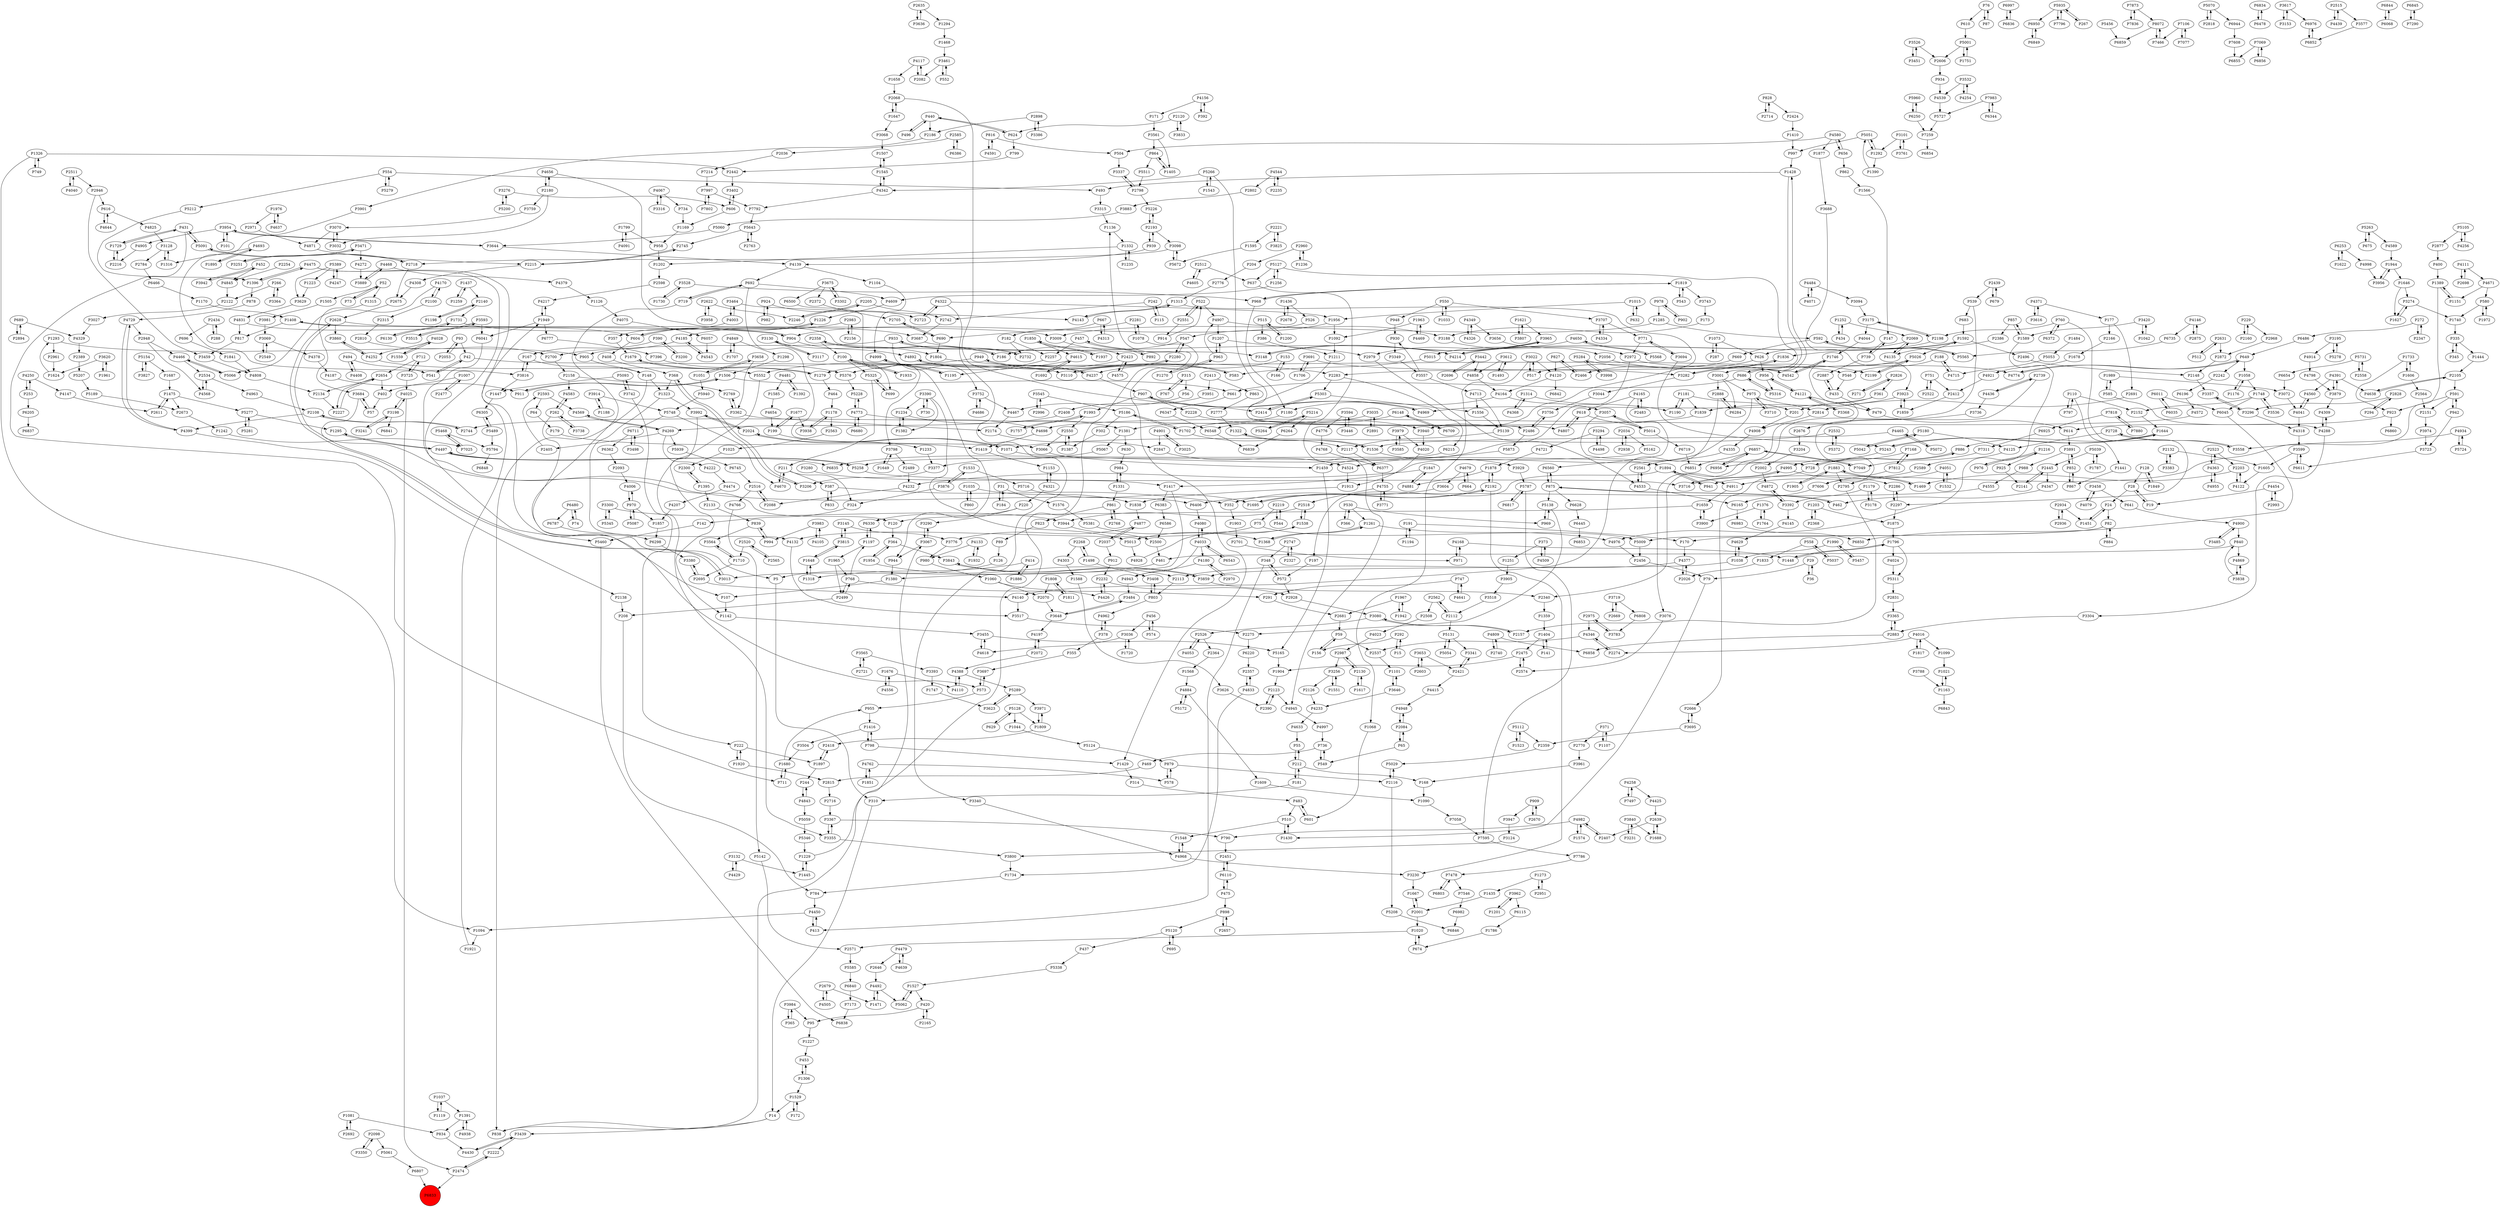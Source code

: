 digraph {
	P1428 -> P493
	P879 -> P2116
	P1498 -> P3408
	P6264 -> P6839
	P5960 -> P6250
	P5214 -> P6264
	P28 -> P19
	P4877 -> P2037
	P2072 -> P4197
	P2358 -> P100
	P1687 -> P1475
	P4962 -> P378
	P3761 -> P3101
	P2098 -> P3350
	P1007 -> P2477
	P4067 -> P734
	P4143 -> P1313
	P3992 -> P2024
	P2961 -> P1624
	P1559 -> P4028
	P504 -> P3337
	P89 -> P126
	P4466 -> P5066
	P5568 -> P4650
	P3175 -> P2198
	P1298 -> P1506
	P2442 -> P3402
	P1007 -> P402
	P839 -> P994
	P4168 -> P971
	P1376 -> P1764
	P2523 -> P2203
	P4033 -> P4180
	P4197 -> P2072
	P2002 -> P4872
	P1252 -> P434
	P14 -> P838
	P768 -> P1197
	P4020 -> P1913
	P1436 -> P526
	P1285 -> P3009
	P2001 -> P1667
	P3974 -> P3723
	P2728 -> P4125
	P3648 -> P4197
	P2222 -> P2474
	P4140 -> P3517
	P2130 -> P2987
	P5062 -> P1527
	P934 -> P4539
	P4544 -> P2802
	P4321 -> P220
	P4222 -> P4474
	P2108 -> P4399
	P3302 -> P3675
	P1322 -> P1536
	P1894 -> P197
	P6115 -> P1786
	P335 -> P1444
	P2232 -> P2928
	P1993 -> P1757
	P3464 -> P4003
	P1731 -> P6130
	P2157 -> P3080
	P1809 -> P2418
	P420 -> P2165
	P2993 -> P4454
	P5087 -> P970
	P1404 -> P141
	P4715 -> P188
	P4117 -> P1658
	P1897 -> P2418
	P898 -> P2657
	P6298 -> P3380
	P3080 -> P2157
	P1877 -> P3688
	P827 -> P2466
	P2551 -> P914
	P6997 -> P6836
	P2423 -> P5376
	P2888 -> P6284
	P3504 -> P1680
	P5935 -> P6950
	P1605 -> P4122
	P7873 -> P8072
	P4755 -> P3771
	P3594 -> P3446
	P728 -> P2666
	P618 -> P4807
	P1878 -> P2192
	P3274 -> P1627
	P4349 -> P4326
	P2744 -> P2108
	P686 -> P5316
	P1710 -> P2695
	P5131 -> P5054
	P4650 -> P5568
	P3697 -> P573
	P912 -> P2232
	P1273 -> P1435
	P4997 -> P736
	P6215 -> P6835
	P4637 -> P1976
	P1163 -> P6843
	P4921 -> P2412
	P4237 -> P907
	P4347 -> P462
	P3942 -> P452
	P7106 -> P7077
	P4575 -> P2423
	P1622 -> P6253
	P1734 -> P784
	P1256 -> P4609
	P5716 -> P1695
	P220 -> P3290
	P4798 -> P3879
	P390 -> P167
	P2934 -> P1451
	P857 -> P2386
	P994 -> P839
	P592 -> P669
	P100 -> P1933
	P626 -> P956
	P2565 -> P2520
	P2946 -> P3459
	P1506 -> P661
	P2268 -> P1498
	P2340 -> P1359
	P2280 -> P547
	P3442 -> P4858
	P4474 -> P4207
	P1259 -> P1437
	P1748 -> P6045
	P272 -> P6486
	P4524 -> P1913
	P3742 -> P5093
	P6586 -> P2500
	P4147 -> P2611
	P949 -> P1279
	P583 -> P949
	P5070 -> P2818
	P3526 -> P3451
	P2445 -> P2141
	P1316 -> P3128
	P630 -> P984
	P3455 -> P5165
	P1081 -> P834
	P4363 -> P2523
	P2001 -> P1020
	P5072 -> P4465
	P3688 -> P3923
	P4492 -> P1471
	P3390 -> P5013
	P3251 -> P3471
	P357 -> P1679
	P3101 -> P3761
	P1659 -> P3900
	P1748 -> P2152
	P5214 -> P5264
	P4773 -> P5228
	P573 -> P3697
	P6856 -> P7069
	P387 -> P833
	P3022 -> P1068
	P2551 -> P522
	P4254 -> P3532
	P4170 -> P2100
	P1234 -> P1382
	P302 -> P1387
	P930 -> P3349
	P15 -> P292
	P3984 -> P365
	P3124 -> P3800
	P4016 -> P2274
	P2123 -> P2390
	P469 -> P2815
	P5189 -> P2673
	P1417 -> P1380
	P5066 -> P4466
	P3393 -> P1747
	P3593 -> P3515
	P6611 -> P3599
	P1382 -> P1234
	P6220 -> P2357
	P5059 -> P5346
	P924 -> P982
	P5552 -> P3355
	P768 -> P291
	P7478 -> P6803
	P1405 -> P864
	P522 -> P4907
	P771 -> P2972
	P1292 -> P1390
	P5093 -> P1447
	P2424 -> P1410
	P288 -> P2434
	P712 -> P3725
	P390 -> P3200
	P1576 -> P5381
	P7214 -> P7997
	P585 -> P4288
	P1107 -> P371
	P291 -> P2681
	P5284 -> P3998
	P4388 -> P4110
	P3001 -> P6284
	P1617 -> P2130
	P4755 -> P2518
	P2203 -> P1469
	P2113 -> P803
	P1390 -> P5051
	P6834 -> P6478
	P3044 -> P3756
	P5105 -> P4256
	P3001 -> P2888
	P5015 -> P583
	P2611 -> P1475
	P4335 -> P2561
	P1391 -> P834
	P1178 -> P2563
	P1448 -> P1796
	P4185 -> P2700
	P82 -> P170
	P624 -> P440
	P1796 -> P1448
	P924 -> P2723
	P2747 -> P348
	P7812 -> P7606
	P958 -> P1202
	P4572 -> P4698
	P5154 -> P3827
	P2105 -> P591
	P2888 -> P4140
	P5727 -> P7259
	P366 -> P530
	P1533 -> P5716
	P2875 -> P4146
	P1523 -> P5112
	P153 -> P166
	P2451 -> P6110
	P4346 -> P2537
	P3710 -> P975
	P1261 -> P1368
	P4945 -> P4997
	P4016 -> P1099
	P1895 -> P4693
	P909 -> P2670
	P2654 -> P2227
	P3035 -> P2891
	P5468 -> P5794
	P3098 -> P2718
	P695 -> P5120
	P4892 -> P4237
	P335 -> P345
	P7997 -> P7792
	P1234 -> P1381
	P1073 -> P287
	P3833 -> P2120
	P3594 -> P4776
	P3471 -> P4272
	P616 -> P4825
	P79 -> P1430
	P5731 -> P2558
	P2215 -> P4308
	P5 -> P310
	P6011 -> P6035
	P7058 -> P7595
	P1847 -> P4881
	P4774 -> P649
	P3771 -> P4755
	P3840 -> P3231
	P2034 -> P2938
	P2718 -> P2675
	P4871 -> P2215
	P2216 -> P1729
	P197 -> P572
	P1990 -> P1038
	P3256 -> P1551
	P573 -> P955
	P3617 -> P3153
	P414 -> P1886
	P2972 -> P1459
	P1015 -> P1956
	P7818 -> P6925
	P4146 -> P2875
	P1649 -> P3798
	P1949 -> P6041
	P7997 -> P7802
	P4982 -> P2407
	P1252 -> P2069
	P3859 -> P2340
	P6383 -> P6586
	P3965 -> P3148
	P4580 -> P1877
	P4391 -> P3879
	P3022 -> P517
	P2523 -> P4363
	P1949 -> P6777
	P6628 -> P6445
	P2439 -> P679
	P1170 -> P1408
	P1035 -> P860
	P3653 -> P2421
	P2522 -> P751
	P4877 -> P3776
	P3725 -> P712
	P892 -> P457
	P1595 -> P5672
	P2558 -> P5731
	P1677 -> P199
	P3752 -> P4467
	P2763 -> P5643
	P1176 -> P1058
	P968 -> P1180
	P402 -> P57
	P3420 -> P1589
	P1545 -> P4342
	P5172 -> P4884
	P1226 -> P604
	P314 -> P483
	P683 -> P1592
	P1408 -> P904
	P1368 -> P1261
	P1416 -> P798
	P4091 -> P1799
	P6480 -> P74
	P790 -> P2451
	P1313 -> P4143
	P3485 -> P4900
	P768 -> P2499
	P1883 -> P1905
	P4165 -> P2483
	P2698 -> P4111
	P526 -> P904
	P494 -> P4408
	P7396 -> P5376
	P1536 -> P1322
	P5266 -> P4807
	P7836 -> P7873
	P3743 -> P173
	P2205 -> P2742
	P5289 -> P3971
	P3838 -> P4869
	P4326 -> P4349
	P5200 -> P3276
	P6045 -> P6850
	P970 -> P4006
	P546 -> P433
	P2174 -> P2847
	P878 -> P4729
	P211 -> P387
	P4025 -> P3198
	P4170 -> P5066
	P7983 -> P5727
	P692 -> P719
	P6709 -> P6148
	P686 -> P1428
	P1624 -> P1293
	P948 -> P930
	P591 -> P942
	P4003 -> P357
	P2571 -> P5585
	P6711 -> P3498
	P167 -> P3816
	P1313 -> P3940
	P3827 -> P5154
	P1538 -> P5013
	P1169 -> P958
	P4322 -> P1956
	P220 -> P6330
	P5565 -> P592
	P1878 -> P4881
	P1408 -> P817
	P5165 -> P1904
	P6925 -> P7311
	P6808 -> P3783
	P4468 -> P3889
	P2550 -> P3066
	P2716 -> P3367
	P4679 -> P3604
	P1592 -> P5026
	P110 -> P797
	P3350 -> P2098
	P24 -> P1451
	P1799 -> P4091
	P2818 -> P5070
	P128 -> P28
	P5093 -> P3742
	P3561 -> P864
	P2414 -> P5303
	P4721 -> P1878
	P4023 -> P2987
	P5180 -> P4125
	P3807 -> P1621
	P1976 -> P4637
	P1648 -> P3815
	P3057 -> P728
	P4051 -> P2795
	P2520 -> P1710
	P4475 -> P5460
	P4121 -> P3368
	P4121 -> P956
	P3900 -> P1659
	P6480 -> P6787
	P2439 -> P539
	P547 -> P186
	P1331 -> P984
	P2883 -> P3365
	P73 -> P52
	P5091 -> P431
	P3392 -> P4145
	P3128 -> P2784
	P4006 -> P970
	P408 -> P368
	P2407 -> P4982
	P6250 -> P5960
	P550 -> P3707
	P272 -> P2347
	P3623 -> P5289
	P852 -> P867
	P3280 -> P1417
	P365 -> P3984
	P1273 -> P2951
	P1606 -> P1733
	P31 -> P184
	P3009 -> P2423
	P3296 -> P3357
	P1903 -> P2701
	P2037 -> P4877
	P7069 -> P6856
	P182 -> P2732
	P2180 -> P3759
	P1021 -> P1163
	P3446 -> P3594
	P1417 -> P6383
	P4120 -> P6842
	P1035 -> P1838
	P558 -> P1833
	P4901 -> P3025
	P42 -> P541
	P6377 -> P4755
	P1037 -> P1391
	P4346 -> P2274
	P1306 -> P453
	P2126 -> P4233
	P3148 -> P3965
	P4497 -> P5258
	P4430 -> P3439
	P3565 -> P3393
	P2140 -> P1731
	P624 -> P799
	P3646 -> P1101
	P1507 -> P1545
	P6560 -> P875
	P4670 -> P211
	P4439 -> P2515
	P2675 -> P2628
	P3364 -> P266
	P2165 -> P420
	P2315 -> P2810
	P262 -> P3738
	P2740 -> P4809
	P1730 -> P3528
	P4469 -> P1963
	P1396 -> P878
	P5468 -> P7025
	P2872 -> P2148
	P2562 -> P2508
	P6057 -> P4543
	P2357 -> P4833
	P861 -> P823
	P3368 -> P4121
	P4969 -> P907
	P4467 -> P2174
	P7873 -> P7836
	P6196 -> P4572
	P433 -> P479
	P2971 -> P4871
	P2728 -> P3558
	P1256 -> P5127
	P3905 -> P3518
	P816 -> P4591
	P368 -> P1323
	P5303 -> P1556
	P2585 -> P6386
	P2802 -> P3883
	P2696 -> P3442
	P6253 -> P1622
	P6680 -> P4773
	P7077 -> P7106
	P2300 -> P1395
	P1702 -> P5186
	P355 -> P3697
	P1731 -> P3687
	P6344 -> P7983
	P1819 -> P3743
	P6165 -> P6983
	P2327 -> P2747
	P939 -> P2193
	P242 -> P2742
	P3341 -> P2421
	P3117 -> P3130
	P5042 -> P5180
	P4776 -> P4768
	P1747 -> P3623
	P616 -> P4644
	P3067 -> P944
	P3282 -> P1836
	P2603 -> P3653
	P4105 -> P3983
	P2192 -> P3230
	P2654 -> P2134
	P2515 -> P3577
	P3954 -> P101
	P6478 -> P6834
	P5284 -> P4542
	P6372 -> P760
	P1416 -> P3504
	P2297 -> P1875
	P4825 -> P3128
	P4391 -> P4638
	P4999 -> P1195
	P3658 -> P3362
	P3716 -> P4995
	P1954 -> P364
	P2134 -> P2227
	P3719 -> P6808
	P6305 -> P5489
	P2676 -> P3204
	P201 -> P4908
	P530 -> P366
	P2512 -> P4605
	P4481 -> P1392
	P292 -> P15
	P988 -> P4555
	P3461 -> P552
	P1092 -> P1211
	P6777 -> P7396
	P1242 -> P7025
	P1746 -> P4542
	P3646 -> P4233
	P799 -> P2442
	P1179 -> P3392
	P1216 -> P976
	P184 -> P31
	P2894 -> P689
	P3675 -> P6500
	P656 -> P862
	P3036 -> P1720
	P4533 -> P2561
	P6944 -> P7608
	P1389 -> P1151
	P6844 -> P6068
	P3616 -> P4371
	P4041 -> P4560
	P1692 -> P4615
	P1678 -> P4921
	P975 -> P2814
	P2705 -> P690
	P1894 -> P941
	P4833 -> P1734
	P1961 -> P3620
	P739 -> P147
	P42 -> P3110
	P1235 -> P1332
	P4583 -> P262
	P5456 -> P6859
	P2666 -> P3695
	P440 -> P496
	P4125 -> P2589
	P1437 -> P2140
	P554 -> P493
	P5794 -> P6848
	P2423 -> P4575
	P3951 -> P2408
	P719 -> P573
	P1044 -> P5124
	P4556 -> P1676
	P2516 -> P4766
	P4120 -> P4164
	P5258 -> P4497
	P3545 -> P2996
	P7983 -> P6344
	P1658 -> P2068
	P1606 -> P2564
	P1295 -> P4497
	P65 -> P549
	P3691 -> P1706
	P4773 -> P6680
	P4033 -> P4943
	P1956 -> P1092
	P862 -> P1566
	P2549 -> P3069
	P378 -> P4962
	P461 -> P3013
	P4256 -> P5105
	P3992 -> P1142
	P5061 -> P6807
	P52 -> P1505
	P5748 -> P6711
	P861 -> P2768
	P74 -> P6480
	P3094 -> P3175
	P208 -> P784
	P2563 -> P1025
	P1956 -> P547
	P728 -> P886
	P7812 -> P7168
	P4633 -> P55
	P5207 -> P5189
	P4484 -> P4071
	P7025 -> P5468
	P6250 -> P7259
	P2628 -> P3860
	P1680 -> P711
	P2635 -> P3636
	P4544 -> P2235
	P191 -> P1194
	P75 -> P5009
	P5051 -> P997
	P1548 -> P4968
	P2631 -> P512
	P52 -> P73
	P3110 -> P2280
	P3684 -> P120
	P1786 -> P674
	P2798 -> P3337
	P2828 -> P294
	P3961 -> P168
	P1468 -> P3461
	P6803 -> P7478
	P1261 -> P4976
	P413 -> P4450
	P2975 -> P3783
	P4938 -> P1391
	P1179 -> P3178
	P5511 -> P2798
	P2180 -> P4656
	P4342 -> P7792
	P3788 -> P1163
	P661 -> P6347
	P1875 -> P1796
	P3979 -> P3585
	P736 -> P549
	P3175 -> P4044
	P2486 -> P5873
	P4075 -> P6057
	P452 -> P3942
	P734 -> P1169
	P4713 -> P1556
	P1498 -> P2268
	P4568 -> P2534
	P244 -> P4843
	P2158 -> P4583
	P2593 -> P64
	P6445 -> P6853
	P2739 -> P4436
	P3891 -> P988
	P2776 -> P1313
	P1060 -> P4426
	P760 -> P2297
	P1435 -> P2001
	P2574 -> P2475
	P4269 -> P4222
	P4639 -> P4479
	P5091 -> P2718
	P515 -> P1200
	P5228 -> P4773
	P4269 -> P5939
	P907 -> P4969
	P904 -> P4892
	P5243 -> P4995
	P2898 -> P3386
	P2140 -> P1198
	P2622 -> P3958
	P4591 -> P816
	P3274 -> P1740
	P5281 -> P5277
	P1430 -> P510
	P6956 -> P6857
	P4033 -> P4080
	P2193 -> P3098
	P315 -> P56
	P5105 -> P2877
	P171 -> P3561
	P1037 -> P1119
	P3983 -> P994
	P2701 -> P971
	P6845 -> P7290
	P4858 -> P4164
	P186 -> P2358
	P3707 -> P4334
	P1285 -> P592
	P2593 -> P4569
	P4132 -> P3517
	P4849 -> P1707
	P5277 -> P5281
	P610 -> P5001
	P2072 -> P4388
	P550 -> P948
	P5724 -> P4934
	P4609 -> P1226
	P2483 -> P4165
	P2389 -> P5207
	P6836 -> P6997
	P6205 -> P6837
	P1445 -> P1229
	P2635 -> P1294
	P2589 -> P4911
	P2739 -> P7606
	P6466 -> P1170
	P1197 -> P1965
	P5070 -> P6944
	P3940 -> P4020
	P1236 -> P2960
	P4067 -> P3316
	P942 -> P591
	P2489 -> P4232
	P550 -> P1033
	P4807 -> P618
	P4955 -> P4363
	P4881 -> P1847
	P147 -> P739
	P1202 -> P2598
	P1679 -> P1279
	P1099 -> P1021
	P3752 -> P4686
	P4040 -> P2511
	P3032 -> P3070
	P3367 -> P3355
	P543 -> P1819
	P6654 -> P3072
	P1920 -> P2815
	P2714 -> P828
	P7546 -> P6982
	P2692 -> P1081
	P1729 -> P431
	P2987 -> P3256
	P4165 -> P6560
	P3725 -> P4025
	P1180 -> P1381
	P3451 -> P3526
	P2098 -> P5061
	P3694 -> P5243
	P2421 -> P3341
	P93 -> P42
	P1894 -> P4911
	P400 -> P1389
	P1294 -> P1468
	P1437 -> P1259
	P2691 -> P2814
	P3984 -> P95
	P7478 -> P7546
	P2987 -> P2130
	P3914 -> P5748
	P5112 -> P1523
	P3815 -> P1648
	P2268 -> P4303
	P1292 -> P5051
	P4041 -> P4318
	P2386 -> P4135
	P7497 -> P4258
	P1469 -> P1883
	P5939 -> P6745
	P2500 -> P461
	P4539 -> P5727
	P1058 -> P1748
	P817 -> P3459
	P3653 -> P2603
	P100 -> P5325
	P2372 -> P2705
	P1989 -> P3072
	P2132 -> P1605
	P1326 -> P749
	P4247 -> P5389
	P784 -> P4450
	P4928 -> P1538
	P2024 -> P3992
	P6253 -> P4998
	P3195 -> P4914
	P3066 -> P1459
	P2193 -> P939
	P1543 -> P5266
	P1648 -> P1318
	P3128 -> P1316
	P522 -> P2551
	P1451 -> P24
	P3067 -> P3290
	P76 -> P87
	P5124 -> P879
	P7311 -> P7049
	P1126 -> P4075
	P7818 -> P7880
	P4111 -> P2698
	P2562 -> P2112
	P5489 -> P6305
	P5026 -> P2283
	P3458 -> P4079
	P4943 -> P3484
	P3290 -> P3067
	P2960 -> P1236
	P7796 -> P5935
	P1293 -> P905
	P2198 -> P3175
	P2192 -> P1695
	P4025 -> P2474
	P3816 -> P1447
	P1441 -> P867
	P315 -> P767
	P153 -> P4237
	P1038 -> P3859
	P978 -> P902
	P1181 -> P1190
	P6148 -> P6709
	P3377 -> P3206
	P294 -> P2828
	P3198 -> P3241
	P2405 -> P2593
	P3558 -> P2728
	P2024 -> P1071
	P1033 -> P550
	P2228 -> P3940
	P3956 -> P1944
	P4905 -> P2216
	P3025 -> P4901
	P3962 -> P6115
	P2082 -> P4117
	P3687 -> P4214
	P2970 -> P4180
	P5051 -> P1292
	P1201 -> P3962
	P4028 -> P4252
	P110 -> P2152
	P939 -> P4139
	P1592 -> P2496
	P1323 -> P4132
	P494 -> P541
	P76 -> P610
	P1592 -> P4214
	P3825 -> P2221
	P6840 -> P7173
	P3057 -> P5014
	P5120 -> P695
	P949 -> P583
	P898 -> P5120
	P6817 -> P5787
	P4934 -> P3558
	P5460 -> P6838
	P3098 -> P5672
	P287 -> P1073
	P3859 -> P3843
	P324 -> P142
	P2768 -> P861
	P3518 -> P2112
	P6148 -> P6548
	P2561 -> P4533
	P1585 -> P4654
	P222 -> P1897
	P2679 -> P1471
	P4808 -> P2134
	P1545 -> P1507
	P4907 -> P3188
	P3675 -> P2372
	P2100 -> P2315
	P2670 -> P909
	P5208 -> P6846
	P4497 -> P6835
	P5389 -> P3629
	P2242 -> P6196
	P5014 -> P3057
	P4269 -> P2405
	P614 -> P3891
	P5139 -> P2117
	P4329 -> P2389
	P749 -> P1326
	P6130 -> P1731
	P2678 -> P1436
	P592 -> P5565
	P970 -> P1857
	P3132 -> P1445
	P1796 -> P5311
	P3565 -> P2721
	P875 -> P6628
	P3296 -> P4318
	P262 -> P4583
	P3876 -> P324
	P1538 -> P2518
	P3439 -> P2222
	P699 -> P5325
	P2068 -> P1647
	P803 -> P3408
	P3648 -> P3484
	P4569 -> P4269
	P7173 -> P6838
	P1404 -> P2475
	P2996 -> P3545
	P4901 -> P2847
	P120 -> P364
	P6711 -> P6362
	P4884 -> P5172
	P4982 -> P790
	P1506 -> P911
	P2695 -> P4140
	P606 -> P1169
	P378 -> P355
	P2960 -> P204
	P2518 -> P3944
	P1944 -> P3956
	P6041 -> P6406
	P212 -> P55
	P4479 -> P4639
	P4003 -> P3464
	P2520 -> P2565
	P115 -> P242
	P3517 -> P2275
	P2518 -> P1538
	P56 -> P4467
	P3315 -> P1136
	P3695 -> P2666
	P166 -> P153
	P5935 -> P7796
	P1967 -> P2681
	P1181 -> P1839
	P2639 -> P2407
	P3439 -> P4430
	P606 -> P3402
	P4968 -> P1548
	P7168 -> P6956
	P6976 -> P6852
	P3390 -> P1382
	P674 -> P1020
	P2795 -> P2157
	P4233 -> P4633
	P2550 -> P1387
	P8072 -> P6859
	P2979 -> P4533
	P3599 -> P6611
	P310 -> P14
	P747 -> P4641
	P204 -> P2776
	P2186 -> P3901
	P1972 -> P580
	P1532 -> P4051
	P4146 -> P6735
	P969 -> P5138
	P2508 -> P4023
	P852 -> P3891
	P211 -> P4670
	P4168 -> P1448
	P5672 -> P3098
	P5940 -> P5748
	P4914 -> P4798
	P75 -> P4132
	P1190 -> P1181
	P5873 -> P4524
	P1211 -> P2486
	P4133 -> P1932
	P1921 -> P1949
	P3938 -> P1178
	P3188 -> P2972
	P1315 -> P3684
	P530 -> P969
	P2219 -> P544
	P667 -> P182
	P5142 -> P2571
	P760 -> P2198
	P6110 -> P475
	P834 -> P4430
	P2108 -> P2744
	P1203 -> P2368
	P267 -> P5935
	P3282 -> P3044
	P172 -> P1529
	P554 -> P5279
	P3195 -> P5278
	P4481 -> P1585
	P4408 -> P494
	P1646 -> P3274
	P604 -> P1226
	P574 -> P456
	P3691 -> P3282
	P3620 -> P1624
	P2088 -> P2516
	P3838 -> P840
	P541 -> P42
	P618 -> P5014
	P840 -> P461
	P515 -> P386
	P2534 -> P4568
	P1574 -> P4982
	P4053 -> P2526
	P1804 -> P2283
	P266 -> P3364
	P3198 -> P4025
	P1746 -> P3076
	P2534 -> P4963
	P6110 -> P2451
	P2084 -> P65
	P4729 -> P4399
	P52 -> P1315
	P5154 -> P1687
	P5289 -> P3623
	P2130 -> P1617
	P364 -> P1954
	P2254 -> P4845
	P6330 -> P1197
	P2679 -> P4505
	P3362 -> P2769
	P253 -> P4250
	P4232 -> P2088
	P3883 -> P5060
	P2056 -> P2199
	P5128 -> P1044
	P4809 -> P2740
	P2227 -> P2654
	P440 -> P2186
	P7786 -> P7478
	P3891 -> P852
	P3383 -> P2132
	P1937 -> P1850
	P199 -> P1677
	P6745 -> P2516
	P1251 -> P3905
	P3564 -> P1710
	P875 -> P462
	P2221 -> P1595
	P4121 -> P479
	P1551 -> P3256
	P141 -> P1404
	P1965 -> P768
	P1963 -> P4469
	P2122 -> P3027
	P5060 -> P3644
	P414 -> P1318
	P3981 -> P3069
	P1153 -> P4321
	P483 -> P601
	P6548 -> P6839
	P4995 -> P3716
	P4117 -> P2082
	P2123 -> P4945
	P4845 -> P2122
	P126 -> P5
	P2120 -> P624
	P364 -> P3843
	P2198 -> P1836
	P1020 -> P674
	P5243 -> P1644
	P914 -> P522
	P547 -> P2280
	P4436 -> P3736
	P179 -> P1419
	P984 -> P1331
	P3958 -> P2622
	P4214 -> P1592
	P1227 -> P453
	P1071 -> P1894
	P1707 -> P4849
	P1216 -> P925
	P4650 -> P5015
	P689 -> P2894
	P110 -> P1441
	P2026 -> P4377
	P907 -> P1993
	P3783 -> P2975
	P59 -> P2537
	P1475 -> P2673
	P860 -> P1035
	P371 -> P2770
	P5026 -> P2199
	P2105 -> P4638
	P1904 -> P2123
	P496 -> P440
	P6857 -> P7049
	P1306 -> P1529
	P649 -> P2242
	P3923 -> P1839
	P975 -> P1417
	P909 -> P3947
	P816 -> P504
	P823 -> P89
	P3013 -> P2628
	P4644 -> P616
	P101 -> P3954
	P5278 -> P3195
	P453 -> P1306
	P1396 -> P4475
	P2274 -> P4346
	P2445 -> P4347
	P857 -> P1589
	P2975 -> P4346
	P3889 -> P4468
	P4768 -> P6377
	P3357 -> P3296
	P4139 -> P692
	P1527 -> P5062
	P4145 -> P4629
	P4638 -> P2105
	P82 -> P884
	P1419 -> P1153
	P1740 -> P335
	P2486 -> P3756
	P5372 -> P2532
	P3929 -> P5787
	P1849 -> P128
	P2364 -> P1568
	P2408 -> P4269
	P4454 -> P2993
	P1644 -> P886
	P4165 -> P618
	P3528 -> P1730
	P4656 -> P3148
	P649 -> P1058
	P3515 -> P3593
	P4831 -> P817
	P5316 -> P686
	P4024 -> P5311
	P3022 -> P4120
	P4693 -> P1895
	P1676 -> P4110
	P4963 -> P2108
	P3355 -> P3367
	P2466 -> P827
	P4371 -> P177
	P1609 -> P1090
	P798 -> P1416
	P1195 -> P4999
	P1527 -> P420
	P902 -> P978
	P1090 -> P7058
	P2412 -> P1859
	P1680 -> P955
	P2156 -> P2983
	P1932 -> P4133
	P667 -> P4313
	P253 -> P6205
	P7608 -> P6855
	P3256 -> P2126
	P1025 -> P2300
	P4080 -> P4033
	P6735 -> P5565
	P4313 -> P667
	P3798 -> P2489
	P1178 -> P3938
	P7049 -> P6857
	P5186 -> P302
	P3719 -> P2669
	P5787 -> P7595
	P4399 -> P2138
	P2810 -> P2700
	P1886 -> P414
	P456 -> P574
	P3536 -> P1748
	P1566 -> P147
	P2297 -> P2286
	P6386 -> P2585
	P440 -> P624
	P3617 -> P6976
	P1293 -> P2961
	P730 -> P3390
	P1136 -> P1332
	P3658 -> P1051
	P177 -> P2166
	P3612 -> P1493
	P475 -> P898
	P692 -> P4609
	P5389 -> P1223
	P1078 -> P1429
	P956 -> P5316
	P4679 -> P664
	P4133 -> P980
	P4342 -> P1545
	P4318 -> P3599
	P3684 -> P57
	P3200 -> P390
	P371 -> P1107
	P1436 -> P2678
	P4872 -> P3392
	P4207 -> P1857
	P2215 -> P2745
	P348 -> P572
	P2826 -> P361
	P3076 -> P2574
	P1207 -> P963
	P7606 -> P6165
	P879 -> P578
	P475 -> P6110
	P2359 -> P5029
	P3979 -> P4020
	P3604 -> P352
	P2877 -> P400
	P2695 -> P3380
	P3498 -> P6711
	P1954 -> P2113
	P3944 -> P2500
	P457 -> P892
	P3153 -> P3617
	P2646 -> P4492
	P751 -> P2412
	P5277 -> P1295
	P1395 -> P2133
	P4288 -> P3304
	P4686 -> P3752
	P760 -> P6372
	P1060 -> P2070
	P457 -> P2257
	P6068 -> P6844
	P2100 -> P4170
	P3145 -> P3776
	P1051 -> P5940
	P348 -> P413
	P1318 -> P1648
	P1081 -> P2692
	P1229 -> P1445
	P2669 -> P3719
	P1729 -> P2216
	P188 -> P546
	P3365 -> P2883
	P4258 -> P7497
	P3080 -> P2526
	P4454 -> P19
	P1799 -> P958
	P4164 -> P1180
	P3971 -> P1809
	P1710 -> P3564
	P3392 -> P4872
	P3362 -> P2174
	P6807 -> P6833
	P1993 -> P2550
	P1038 -> P4629
	P2281 -> P1078
	P5131 -> P3341
	P3798 -> P1649
	P3198 -> P6841
	P6543 -> P4033
	P29 -> P79
	P1556 -> P5139
	P1381 -> P630
	P3204 -> P2002
	P3035 -> P1702
	P3230 -> P1667
	P5279 -> P554
	P4252 -> P3860
	P2203 -> P4122
	P188 -> P4715
	P1787 -> P5039
	P905 -> P148
	P4377 -> P2113
	P2148 -> P3357
	P5138 -> P2275
	P1859 -> P3923
	P933 -> P2732
	P4900 -> P840
	P4998 -> P3956
	P1720 -> P3036
	P1326 -> P1094
	P1094 -> P1921
	P14 -> P3439
	P530 -> P1261
	P368 -> P3206
	P373 -> P1251
	P3557 -> P4713
	P554 -> P5212
	P6406 -> P4080
	P4533 -> P6165
	P2742 -> P3687
	P4589 -> P1944
	P5053 -> P4715
	P6983 -> P6850
	P1942 -> P1967
	P2777 -> P1322
	P1695 -> P2192
	P4849 -> P1298
	P5585 -> P6840
	P4016 -> P1817
	P4629 -> P1038
	P2280 -> P3110
	P4368 -> P1314
	P2951 -> P1273
	P3294 -> P4721
	P199 -> P1233
	P5338 -> P1527
	P2496 -> P2148
	P2151 -> P3974
	P2537 -> P1101
	P944 -> P1380
	P59 -> P156
	P978 -> P1285
	P4250 -> P4147
	P1197 -> P6330
	P3675 -> P3302
	P3636 -> P2635
	P4071 -> P4484
	P1475 -> P2611
	P2221 -> P3825
	P3459 -> P4808
	P2084 -> P4948
	P2831 -> P3365
	P963 -> P4907
	P656 -> P4580
	P3471 -> P3251
	P2117 -> P6377
	P3300 -> P5345
	P5489 -> P5794
	P4968 -> P3230
	P2948 -> P4466
	P361 -> P201
	P2180 -> P3032
	P544 -> P2219
	P3742 -> P222
	P4907 -> P1207
	P5263 -> P4589
	P1194 -> P191
	P1589 -> P4976
	P2132 -> P3383
	P3694 -> P771
	P3561 -> P1405
	P3072 -> P4041
	P751 -> P2522
	P464 -> P1178
	P2138 -> P208
	P2983 -> P2156
	P19 -> P28
	P4948 -> P2084
	P2972 -> P4774
	P2499 -> P208
	P433 -> P2887
	P5264 -> P5214
	P170 -> P4377
	P7106 -> P7466
	P7802 -> P7997
	P3402 -> P606
	P3901 -> P3816
	P1808 -> P2070
	P1380 -> P107
	P1976 -> P2971
	P3276 -> P606
	P690 -> P2705
	P747 -> P291
	P4466 -> P2534
	P1811 -> P1808
	P1314 -> P4368
	P1505 -> P3981
	P833 -> P387
	P1323 -> P3992
	P1270 -> P963
	P4671 -> P1151
	P373 -> P4509
	P1391 -> P4938
	P3069 -> P4378
	P5263 -> P675
	P2112 -> P2562
	P1392 -> P4481
	P4505 -> P2679
	P2421 -> P4415
	P2526 -> P2364
	P4309 -> P4288
	P3380 -> P2695
	P4560 -> P4041
	P1819 -> P543
	P1588 -> P3626
	P173 -> P3188
	P1071 -> P2024
	P2564 -> P2151
	P3876 -> P1533
	P3629 -> P4831
	P483 -> P510
	P4843 -> P5059
	P4180 -> P2970
	P968 -> P1819
	P431 -> P711
	P2070 -> P3648
	P7792 -> P5643
	P479 -> P614
	P4250 -> P253
	P3355 -> P3800
	P2723 -> P4322
	P3484 -> P3648
	P803 -> P4962
	P345 -> P335
	P2347 -> P272
	P352 -> P1903
	P2275 -> P6220
	P3626 -> P2390
	P4450 -> P1094
	P626 -> P517
	P1990 -> P5457
	P1702 -> P2117
	P4363 -> P4955
	P980 -> P1060
	P5643 -> P2763
	P3455 -> P4618
	P976 -> P1216
	P4051 -> P1532
	P2654 -> P402
	P2770 -> P3961
	P3759 -> P3070
	P6035 -> P6011
	P637 -> P4945
	P4618 -> P3455
	P431 -> P5091
	P3241 -> P3198
	P6852 -> P6976
	P517 -> P3022
	P572 -> P2928
	P1389 -> P941
	P2585 -> P2036
	P1104 -> P4999
	P262 -> P5
	P2160 -> P229
	P3656 -> P2056
	P211 -> P324
	P2257 -> P1195
	P4656 -> P2180
	P1078 -> P2281
	P875 -> P5138
	P2606 -> P934
	P1529 -> P14
	P4475 -> P1396
	P55 -> P212
	P686 -> P661
	P1621 -> P3807
	P222 -> P1920
	P3316 -> P4067
	P3840 -> P1688
	P93 -> P2053
	P3843 -> P3859
	P3068 -> P1507
	P632 -> P1015
	P2732 -> P933
	P456 -> P3036
	P181 -> P310
	P3860 -> P4252
	P4615 -> P5552
	P591 -> P923
	P2036 -> P7214
	P4436 -> P2739
	P3294 -> P4498
	P5325 -> P699
	P1850 -> P4615
	P2037 -> P912
	P982 -> P924
	P6011 -> P6045
	P5127 -> P637
	P4654 -> P199
	P31 -> P1576
	P864 -> P5511
	P4033 -> P6543
	P4156 -> P171
	P6982 -> P6846
	P580 -> P1740
	P907 -> P2228
	P6347 -> P6548
	P181 -> P212
	P167 -> P148
	P3442 -> P2696
	P4426 -> P2232
	P828 -> P2424
	P2828 -> P3296
	P827 -> P4120
	P3532 -> P4539
	P242 -> P115
	P4399 -> P4729
	P2141 -> P2445
	P2747 -> P2327
	P1676 -> P4556
	P177 -> P2691
	P4492 -> P5062
	P2631 -> P2872
	P4773 -> P4698
	P2700 -> P2158
	P578 -> P879
	P4999 -> P944
	P5128 -> P1809
	P2814 -> P4908
	P191 -> P170
	P4349 -> P3656
	P5376 -> P5228
	P3206 -> P368
	P2477 -> P1007
	P6849 -> P6950
	P970 -> P5087
	P2116 -> P5208
	P142 -> P5460
	P1647 -> P3068
	P601 -> P483
	P1119 -> P1037
	P5039 -> P1787
	P387 -> P352
	P493 -> P3315
	P5643 -> P2745
	P558 -> P5037
	P4237 -> P4892
	P1151 -> P1389
	P2928 -> P3080
	P1475 -> P5277
	P1200 -> P515
	P7259 -> P6854
	P1410 -> P997
	P2934 -> P2936
	P3879 -> P4309
	P431 -> P1729
	P4371 -> P3616
	P2219 -> P75
	P3069 -> P2549
	P3776 -> P980
	P712 -> P2654
	P229 -> P2968
	P3276 -> P5200
	P689 -> P4329
	P2681 -> P59
	P3620 -> P1961
	P7466 -> P8072
	P971 -> P4168
	P696 -> P1841
	P6719 -> P6851
	P3526 -> P2606
	P5748 -> P4670
	P5266 -> P1543
	P3914 -> P1188
	P4217 -> P1949
	P1493 -> P3612
	P5120 -> P437
	P4111 -> P4671
	P5258 -> P3716
	P1897 -> P244
	P2499 -> P768
	P2532 -> P5372
	P128 -> P1849
	P4322 -> P3340
	P7290 -> P6845
	P1188 -> P3914
	P5029 -> P2116
	P1706 -> P3691
	P875 -> P6560
	P6362 -> P2093
	P3723 -> P6611
	P2456 -> P79
	P3644 -> P3954
	P100 -> P546
	P3738 -> P262
	P1808 -> P1811
	P5162 -> P5258
	P2390 -> P2123
	P5112 -> P2359
	P2511 -> P4040
	P3923 -> P1859
	P5037 -> P558
	P863 -> P2777
	P955 -> P1416
	P736 -> P469
	P168 -> P1090
	P798 -> P1429
	P5180 -> P5042
	P4269 -> P4569
	P4475 -> P107
	P975 -> P3710
	P5001 -> P2606
	P2968 -> P2872
	P5311 -> P2831
	P1883 -> P1469
	P3130 -> P3117
	P1042 -> P3420
	P3557 -> P930
	P4465 -> P1536
	P1757 -> P1993
	P437 -> P5338
	P1644 -> P5243
	P5039 -> P2445
	P2883 -> P6858
	P5226 -> P2193
	P1764 -> P1376
	P4908 -> P4335
	P4641 -> P747
	P4698 -> P1419
	P2826 -> P271
	P3337 -> P2798
	P923 -> P6860
	P1331 -> P861
	P4833 -> P2357
	P3458 -> P641
	P1332 -> P1235
	P5266 -> P4342
	P148 -> P838
	P4079 -> P3458
	P36 -> P29
	P3593 -> P6041
	P1836 -> P3282
	P4766 -> P5142
	P4995 -> P2286
	P3998 -> P5284
	P1905 -> P1883
	P1181 -> P201
	P1568 -> P4884
	P767 -> P315
	P2628 -> P3013
	P1051 -> P3658
	P1944 -> P1646
	P884 -> P82
	P2948 -> P4568
	P4497 -> P1295
	P1381 -> P5067
	P3464 -> P4143
	P1223 -> P3629
	P4498 -> P3294
	P3962 -> P1201
	P1933 -> P100
	P3800 -> P1734
	P1733 -> P923
	P2205 -> P2246
	P5067 -> P3377
	P3420 -> P1042
	P4831 -> P604
	P24 -> P82
	P549 -> P736
	P4843 -> P244
	P6284 -> P2888
	P156 -> P59
	P5935 -> P267
	P2069 -> P626
	P4164 -> P3057
	P2946 -> P616
	P4377 -> P2026
	P87 -> P76
	P649 -> P4774
	P2622 -> P2246
	P4388 -> P5289
	P1627 -> P3274
	P3585 -> P3979
	P4258 -> P4425
	P1332 -> P1202
	P1326 -> P2442
	P1207 -> P2979
	P2898 -> P2186
	P8072 -> P7466
	P2192 -> P1878
	P669 -> P2466
	P271 -> P2826
	P1688 -> P2639
	P4110 -> P4388
	P2120 -> P3833
	P1817 -> P4016
	P1428 -> P686
	P7595 -> P7786
	P2116 -> P5029
	P3036 -> P4618
	P840 -> P4869
	P4185 -> P4543
	P4605 -> P2512
	P1847 -> P4232
	P1733 -> P1606
	P2413 -> P3951
	P1659 -> P120
	P229 -> P2160
	P1965 -> P2499
	P4139 -> P1104
	P2936 -> P2934
	P4391 -> P4560
	P4303 -> P1588
	P2358 -> P186
	P452 -> P4845
	P4028 -> P1559
	P797 -> P110
	P57 -> P3684
	P3947 -> P3124
	P1589 -> P857
	P3599 -> P1605
	P3532 -> P4254
	P3612 -> P4858
	P771 -> P3694
	P1833 -> P2026
	P392 -> P4156
	P2246 -> P2205
	P1447 -> P6305
	P4135 -> P2069
	P1529 -> P172
	P1484 -> P5053
	P5325 -> P211
	P1459 -> P5165
	P1536 -> P3929
	P462 -> P875
	P6950 -> P6849
	P839 -> P3564
	P6486 -> P649
	P6857 -> P6956
	P1819 -> P968
	P1920 -> P222
	P4252 -> P5552
	P4869 -> P3838
	P3132 -> P4429
	P4288 -> P4309
	P3965 -> P2979
	P3386 -> P2898
	P1020 -> P2571
	P100 -> P699
	P2532 -> P1071
	P552 -> P3461
	P512 -> P2631
	P1751 -> P5001
	P3816 -> P167
	P997 -> P1428
	P5127 -> P3001
	P107 -> P1142
	P2283 -> P5303
	P420 -> P95
	P572 -> P348
	P3954 -> P3644
	P1142 -> P3455
	P3367 -> P790
	P82 -> P5009
	P923 -> P614
	P4543 -> P4185
	P2474 -> P2222
	P3001 -> P975
	P3736 -> P2676
	P2526 -> P4053
	P3408 -> P803
	P3390 -> P730
	P1058 -> P1176
	P1314 -> P1190
	P2283 -> P6215
	P3340 -> P4968
	P4934 -> P5724
	P3879 -> P4391
	P838 -> P3067
	P292 -> P156
	P1748 -> P3536
	P4378 -> P4187
	P963 -> P1207
	P4429 -> P3132
	P1851 -> P4762
	P4180 -> P4943
	P2511 -> P2946
	P2199 -> P5026
	P4713 -> P5139
	P4479 -> P2646
	P5346 -> P1229
	P510 -> P1548
	P2598 -> P4217
	P4334 -> P3707
	P1838 -> P4877
	P386 -> P1211
	P4976 -> P2456
	P3545 -> P5186
	P65 -> P2084
	P2434 -> P696
	P1857 -> P6298
	P2053 -> P93
	P4509 -> P373
	P4542 -> P1746
	P1841 -> P4808
	P4415 -> P4948
	P434 -> P1252
	P5013 -> P4928
	P3145 -> P3815
	P5127 -> P1256
	P1068 -> P601
	P2516 -> P2088
	P5212 -> P1396
	P864 -> P1405
	P28 -> P24
	P148 -> P1323
	P1101 -> P3646
	P4911 -> P1659
	P3101 -> P1292
	P5389 -> P4247
	P4762 -> P1851
	P4982 -> P1574
	P2515 -> P4439
	P2718 -> P5091
	P690 -> P1804
	P2368 -> P1203
	P4762 -> P578
	P2938 -> P2034
	P6857 -> P6851
	P2983 -> P4185
	P4580 -> P656
	P2475 -> P2574
	P2474 -> P6833
	P2413 -> P863
	P629 -> P5128
	P4468 -> P4379
	P4122 -> P2203
	P3815 -> P3145
	P911 -> P1506
	P3954 -> P4905
	P1667 -> P2001
	P1949 -> P4217
	P1677 -> P3938
	P5381 -> P1368
	P4484 -> P3094
	P679 -> P2439
	P3528 -> P968
	P2639 -> P1688
	P3178 -> P1179
	P4729 -> P2948
	P361 -> P4969
	P1198 -> P2140
	P2166 -> P1678
	P2034 -> P5162
	P95 -> P1227
	P4580 -> P504
	P4693 -> P1316
	P1621 -> P3965
	P2798 -> P5226
	P5303 -> P2414
	P5186 -> P1702
	P2769 -> P3362
	P4450 -> P413
	P5457 -> P1990
	P3130 -> P1804
	P2158 -> P2769
	P1387 -> P2550
	P3707 -> P771
	P1395 -> P2300
	P4465 -> P5072
	P4322 -> P2723
	P2286 -> P2297
	P3983 -> P4105
	P7069 -> P6855
	P5787 -> P6817
	P4272 -> P3889
	P4156 -> P392
	P1646 -> P1627
	P510 -> P1430
	P1229 -> P1136
	P942 -> P3723
	P4379 -> P1126
	P2847 -> P4524
	P1359 -> P1404
	P1279 -> P464
	P3756 -> P2486
	P692 -> P3066
	P4187 -> P911
	P1533 -> P3876
	P4900 -> P3485
	P2891 -> P3035
	P1883 -> P2795
	P1015 -> P632
	P212 -> P181
	P4615 -> P1692
	P2068 -> P2414
	P580 -> P1972
	P3644 -> P4139
	P2232 -> P4426
	P539 -> P683
	P1809 -> P3971
	P3304 -> P2883
	P1233 -> P3377
	P675 -> P5263
	P266 -> P2122
	P3349 -> P3557
	P5001 -> P1751
	P963 -> P1270
	P1163 -> P1021
	P2721 -> P3565
	P2657 -> P898
	P7880 -> P7818
	P2475 -> P1904
	P3461 -> P2082
	P5009 -> P2456
	P4425 -> P2639
	P1279 -> P1679
	P2418 -> P1897
	P3695 -> P2359
	P4555 -> P6406
	P182 -> P2257
	P2193 -> P5226
	P2784 -> P6466
	P4809 -> P6858
	P739 -> P2887
	P4671 -> P580
	P5014 -> P6719
	P2112 -> P5131
	P3027 -> P4329
	P2093 -> P4006
	P1647 -> P2068
	P64 -> P179
	P3070 -> P3032
	P3231 -> P3840
	P6500 -> P3798
	P2887 -> P433
	P2281 -> P690
	P2815 -> P2716
	P1839 -> P2744
	P886 -> P728
	P1471 -> P4492
	P3390 -> P1234
	P4321 -> P1153
	P7168 -> P7812
	P1963 -> P1092
	P6787 -> P6298
	P4044 -> P1746
	P1203 -> P1875
	P719 -> P692
	P5128 -> P629
	P2434 -> P288
	P925 -> P2141
	P828 -> P2714
	P2235 -> P4544
	P2152 -> P1644
	P1989 -> P585
	P2745 -> P2215
	P2512 -> P637
	P591 -> P2151
	P29 -> P36
	P1850 -> P1937
	P3070 -> P4871
	P212 -> P168
	P5138 -> P969
	P933 -> P3752
	P4884 -> P1609
	P5054 -> P5131
	P956 -> P4121
	P867 -> P852
	P711 -> P1680
	P2133 -> P839
	P604 -> P408
	P5345 -> P3300
	P1444 -> P2105
	P1429 -> P314
	P2069 -> P4135
	P2673 -> P1242
	P664 -> P4679
	P641 -> P4900
	P585 -> P1989
	P1376 -> P3900
	P5731 -> P6654
	P933 -> P905
	P1967 -> P1942
	P941 -> P1894
	P1073 -> P626
	P539 -> P2340
	P1796 -> P4024
	P2628 -> P3009
	P4308 -> P2675
	P3300 -> P3944
	P1913 -> P1838
	P904 -> P1408
	P3577 -> P6852
	P6833 [shape=circle]
	P6833 [style=filled]
	P6833 [fillcolor=red]
}